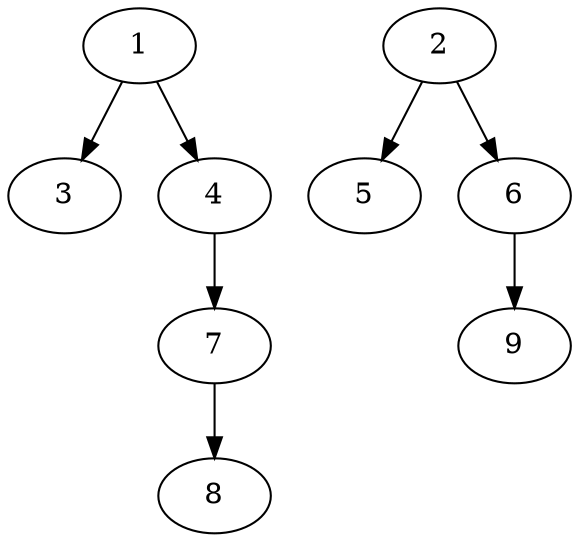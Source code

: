 // DAG automatically generated by daggen at Fri May 24 12:58:06 2024
// daggen-master/daggen -n 9 --fat 0.5 --density 0.5 --regular 0.5 --jump 2 --minalpha 20 --maxalpha 50 --dot -o dags_dot_9/sim_9.dot 
digraph G {
  1 [size="2643049561", alpha="49.50"]
  1 -> 3 [size ="75497472"]
  1 -> 4 [size ="75497472"]
  2 [size="886490678137", alpha="28.13"]
  2 -> 5 [size ="679477248"]
  2 -> 6 [size ="679477248"]
  3 [size="782757789696", alpha="34.81"]
  4 [size="1073741824000", alpha="38.11"]
  4 -> 7 [size ="838860800"]
  5 [size="13754885119", alpha="25.19"]
  6 [size="1073741824000", alpha="23.66"]
  6 -> 9 [size ="838860800"]
  7 [size="682035868484", alpha="31.72"]
  7 -> 8 [size ="838860800"]
  8 [size="549755813888", alpha="43.88"]
  9 [size="1073741824000", alpha="41.61"]
}
